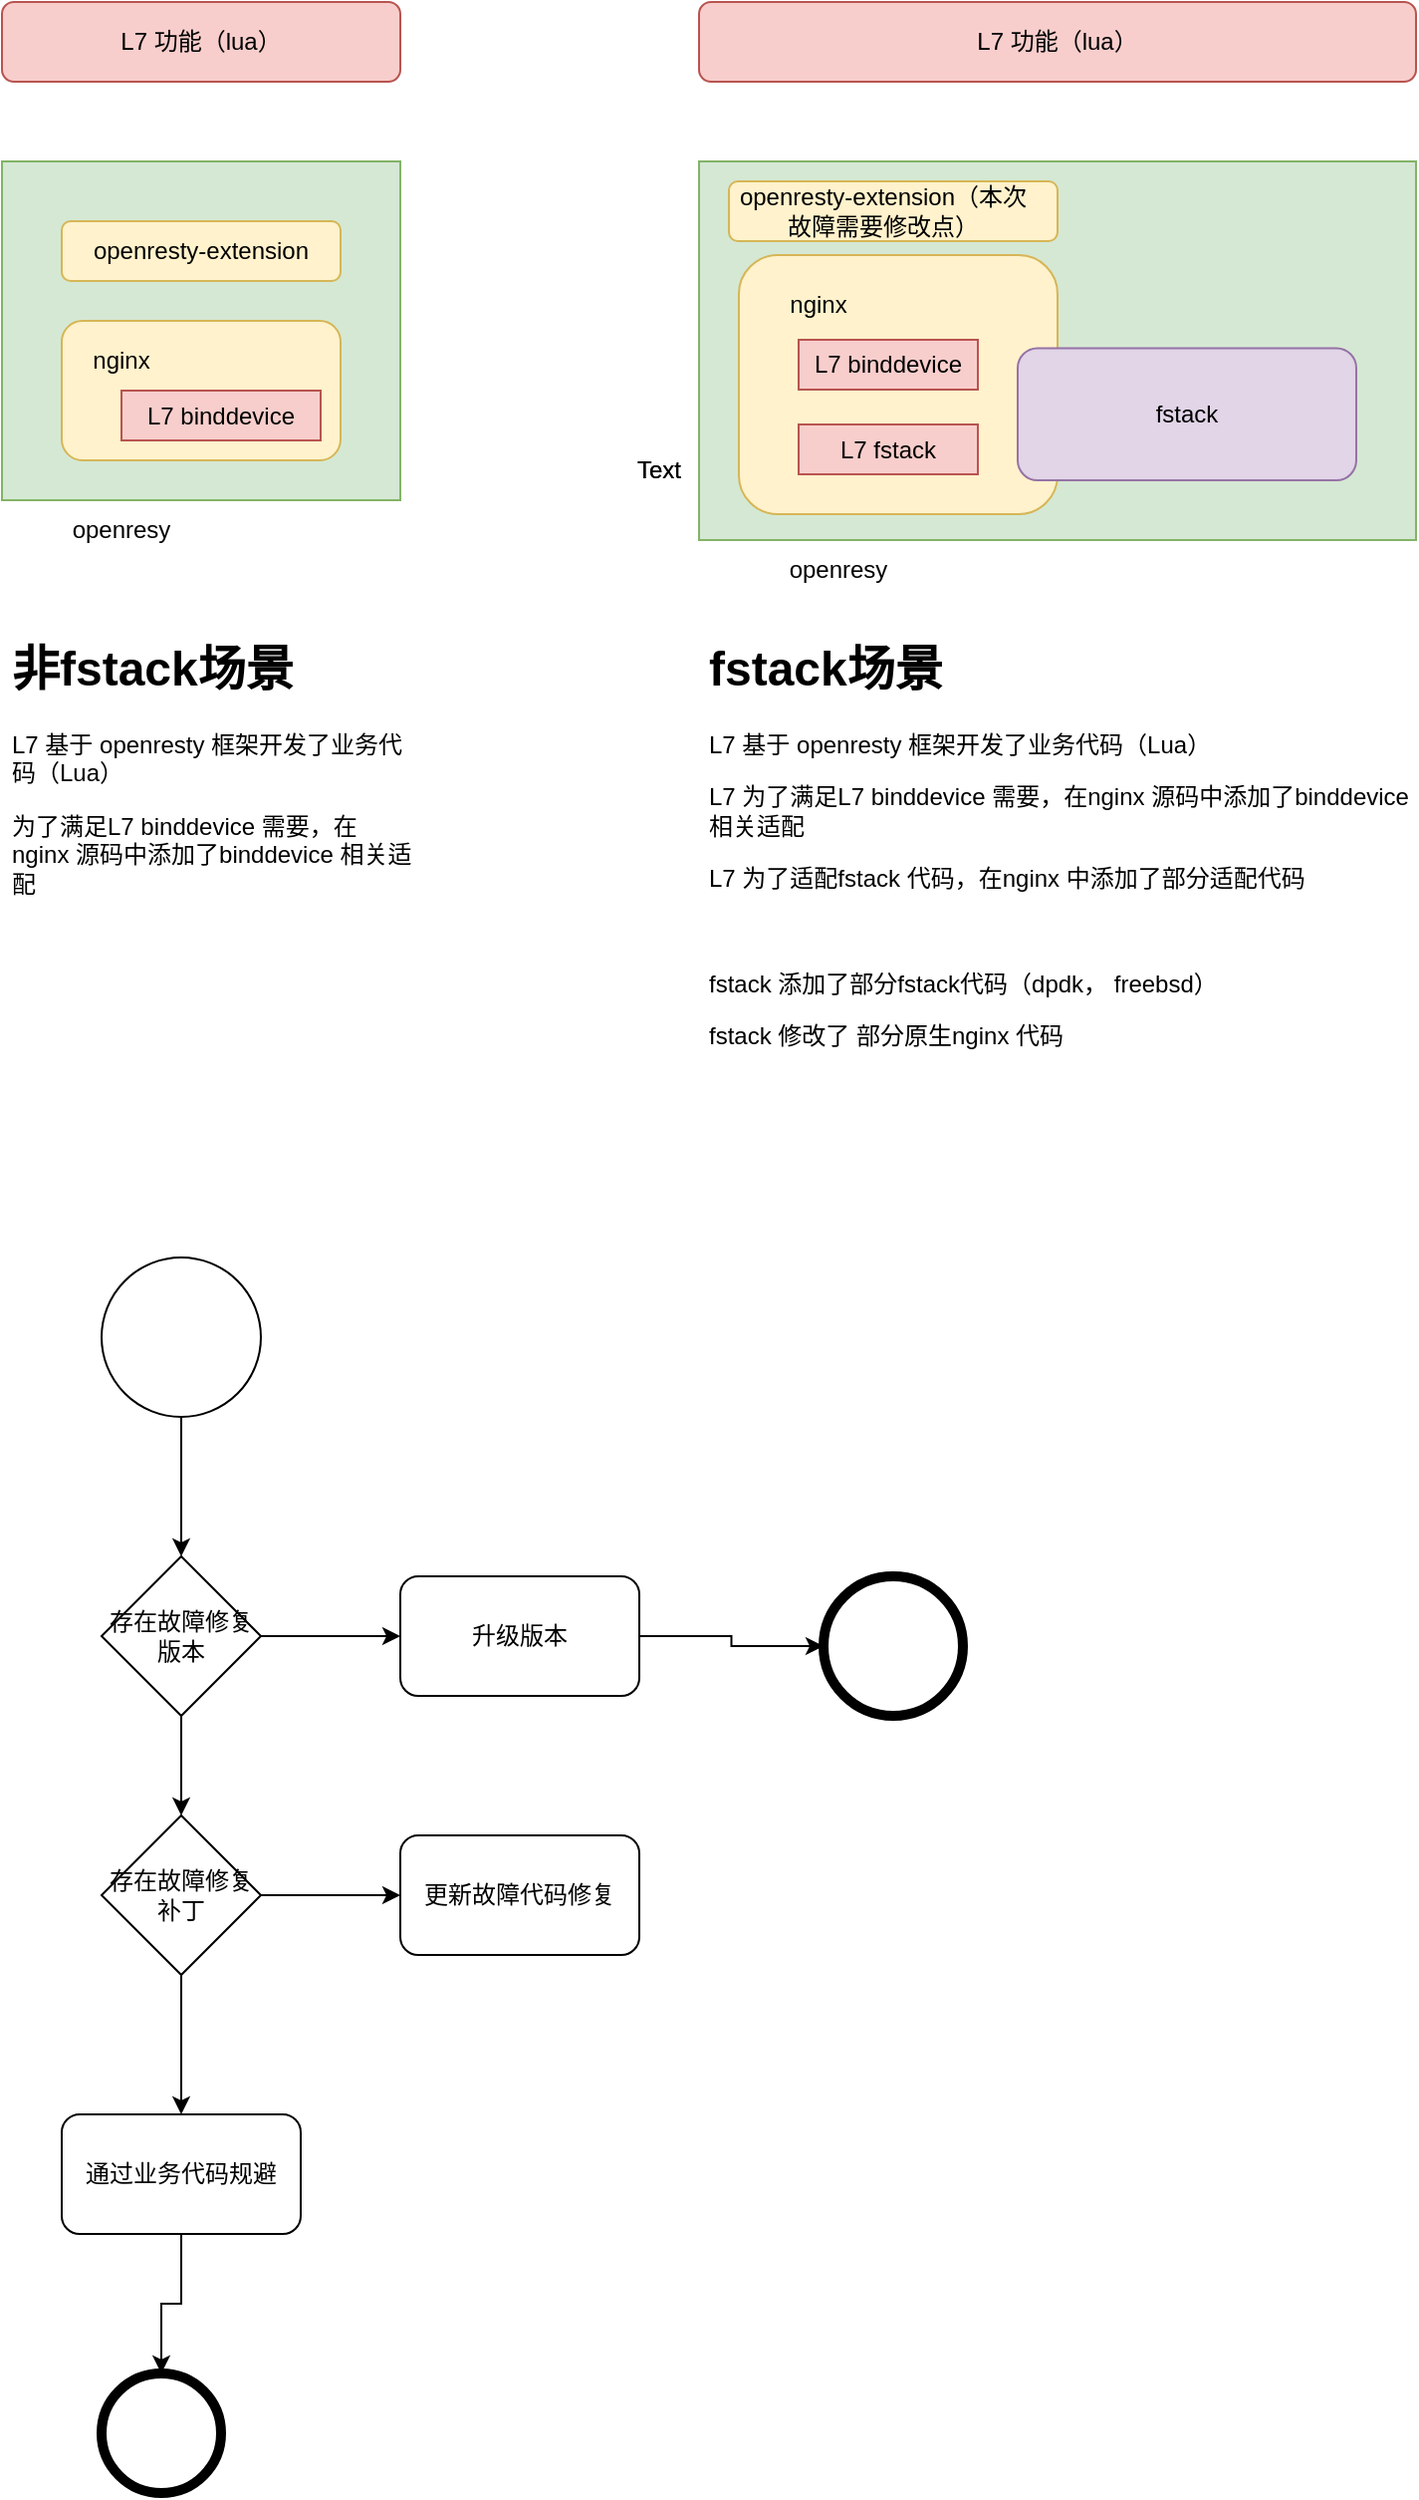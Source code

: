 <mxfile version="21.2.9" type="github">
  <diagram name="Page-1" id="U93oYaD1mTJyKaFVqeIX">
    <mxGraphModel dx="1360" dy="804" grid="1" gridSize="10" guides="1" tooltips="1" connect="1" arrows="1" fold="1" page="1" pageScale="1" pageWidth="827" pageHeight="1169" math="0" shadow="0">
      <root>
        <mxCell id="0" />
        <mxCell id="1" parent="0" />
        <mxCell id="MfUFjLrfiDlcuWJcYQXm-10" value="" style="rounded=0;whiteSpace=wrap;html=1;fillColor=#d5e8d4;strokeColor=#82b366;" parent="1" vertex="1">
          <mxGeometry x="80" y="230" width="200" height="170" as="geometry" />
        </mxCell>
        <mxCell id="MfUFjLrfiDlcuWJcYQXm-2" value="" style="rounded=1;whiteSpace=wrap;html=1;fillColor=#fff2cc;strokeColor=#d6b656;" parent="1" vertex="1">
          <mxGeometry x="110" y="310" width="140" height="70" as="geometry" />
        </mxCell>
        <mxCell id="MfUFjLrfiDlcuWJcYQXm-5" value="L7 功能（lua）" style="rounded=1;whiteSpace=wrap;html=1;fillColor=#f8cecc;strokeColor=#b85450;" parent="1" vertex="1">
          <mxGeometry x="80" y="150" width="200" height="40" as="geometry" />
        </mxCell>
        <mxCell id="MfUFjLrfiDlcuWJcYQXm-8" value="openresty-extension" style="rounded=1;whiteSpace=wrap;html=1;fillColor=#fff2cc;strokeColor=#d6b656;" parent="1" vertex="1">
          <mxGeometry x="110" y="260" width="140" height="30" as="geometry" />
        </mxCell>
        <mxCell id="MfUFjLrfiDlcuWJcYQXm-11" value="openresy" style="text;html=1;strokeColor=none;fillColor=none;align=center;verticalAlign=middle;whiteSpace=wrap;rounded=0;" parent="1" vertex="1">
          <mxGeometry x="110" y="400" width="60" height="30" as="geometry" />
        </mxCell>
        <mxCell id="MfUFjLrfiDlcuWJcYQXm-12" value="" style="rounded=0;whiteSpace=wrap;html=1;fillColor=#d5e8d4;strokeColor=#82b366;" parent="1" vertex="1">
          <mxGeometry x="430" y="230" width="360" height="190" as="geometry" />
        </mxCell>
        <mxCell id="MfUFjLrfiDlcuWJcYQXm-13" value="" style="rounded=1;whiteSpace=wrap;html=1;fillColor=#fff2cc;strokeColor=#d6b656;" parent="1" vertex="1">
          <mxGeometry x="450" y="277" width="160" height="130" as="geometry" />
        </mxCell>
        <mxCell id="MfUFjLrfiDlcuWJcYQXm-14" value="L7 功能（lua）" style="rounded=1;whiteSpace=wrap;html=1;fillColor=#f8cecc;strokeColor=#b85450;" parent="1" vertex="1">
          <mxGeometry x="430" y="150" width="360" height="40" as="geometry" />
        </mxCell>
        <mxCell id="MfUFjLrfiDlcuWJcYQXm-15" value="" style="rounded=1;whiteSpace=wrap;html=1;fillColor=#fff2cc;strokeColor=#d6b656;" parent="1" vertex="1">
          <mxGeometry x="445" y="240" width="165" height="30" as="geometry" />
        </mxCell>
        <mxCell id="MfUFjLrfiDlcuWJcYQXm-16" value="openresy" style="text;html=1;strokeColor=none;fillColor=none;align=center;verticalAlign=middle;whiteSpace=wrap;rounded=0;" parent="1" vertex="1">
          <mxGeometry x="470" y="420" width="60" height="30" as="geometry" />
        </mxCell>
        <mxCell id="MfUFjLrfiDlcuWJcYQXm-17" value="fstack" style="rounded=1;whiteSpace=wrap;html=1;fillColor=#e1d5e7;strokeColor=#9673a6;" parent="1" vertex="1">
          <mxGeometry x="590" y="323.75" width="170" height="66.25" as="geometry" />
        </mxCell>
        <mxCell id="MfUFjLrfiDlcuWJcYQXm-18" value="nginx" style="text;html=1;strokeColor=none;fillColor=none;align=center;verticalAlign=middle;whiteSpace=wrap;rounded=0;" parent="1" vertex="1">
          <mxGeometry x="460" y="287" width="60" height="30" as="geometry" />
        </mxCell>
        <mxCell id="MfUFjLrfiDlcuWJcYQXm-19" value="L7 binddevice" style="rounded=0;whiteSpace=wrap;html=1;fillColor=#f8cecc;strokeColor=#b85450;" parent="1" vertex="1">
          <mxGeometry x="480" y="319.5" width="90" height="25" as="geometry" />
        </mxCell>
        <mxCell id="MfUFjLrfiDlcuWJcYQXm-20" value="L7 binddevice" style="rounded=0;whiteSpace=wrap;html=1;fillColor=#f8cecc;strokeColor=#b85450;" parent="1" vertex="1">
          <mxGeometry x="140" y="345" width="100" height="25" as="geometry" />
        </mxCell>
        <mxCell id="MfUFjLrfiDlcuWJcYQXm-21" value="nginx" style="text;html=1;strokeColor=none;fillColor=none;align=center;verticalAlign=middle;whiteSpace=wrap;rounded=0;" parent="1" vertex="1">
          <mxGeometry x="110" y="315" width="60" height="30" as="geometry" />
        </mxCell>
        <mxCell id="MfUFjLrfiDlcuWJcYQXm-24" value="L7 fstack" style="rounded=0;whiteSpace=wrap;html=1;fillColor=#f8cecc;strokeColor=#b85450;" parent="1" vertex="1">
          <mxGeometry x="480" y="362" width="90" height="25" as="geometry" />
        </mxCell>
        <mxCell id="MfUFjLrfiDlcuWJcYQXm-26" value="openresty-extension（本次故障需要修改点）" style="text;html=1;strokeColor=none;fillColor=none;align=center;verticalAlign=middle;whiteSpace=wrap;rounded=0;" parent="1" vertex="1">
          <mxGeometry x="445" y="240" width="155" height="30" as="geometry" />
        </mxCell>
        <mxCell id="MfUFjLrfiDlcuWJcYQXm-27" value="&lt;h1&gt;非fstack场景&lt;/h1&gt;&lt;p&gt;L7 基于 openresty 框架开发了业务代码（Lua）&lt;/p&gt;&lt;p&gt;为了满足L7 binddevice 需要，在nginx 源码中添加了binddevice 相关适配&lt;/p&gt;" style="text;html=1;strokeColor=none;fillColor=none;spacing=5;spacingTop=-20;whiteSpace=wrap;overflow=hidden;rounded=0;" parent="1" vertex="1">
          <mxGeometry x="80" y="464.5" width="210" height="145.5" as="geometry" />
        </mxCell>
        <mxCell id="MfUFjLrfiDlcuWJcYQXm-28" value="&lt;h1&gt;fstack场景&lt;/h1&gt;&lt;p&gt;L7 基于 openresty 框架开发了业务代码（Lua）&lt;/p&gt;&lt;p&gt;L7 为了满足L7 binddevice 需要，在nginx 源码中添加了binddevice 相关适配&lt;/p&gt;&lt;p&gt;L7 为了适配fstack 代码，在nginx 中添加了部分适配代码&lt;/p&gt;&lt;p&gt;&lt;br&gt;&lt;/p&gt;&lt;p&gt;fstack 添加了部分fstack代码（dpdk， freebsd）&lt;/p&gt;&lt;p&gt;fstack 修改了 部分原生nginx 代码&lt;/p&gt;" style="text;html=1;strokeColor=none;fillColor=none;spacing=5;spacingTop=-20;whiteSpace=wrap;overflow=hidden;rounded=0;" parent="1" vertex="1">
          <mxGeometry x="430" y="464.5" width="360" height="215.5" as="geometry" />
        </mxCell>
        <mxCell id="j0aZiDZ4DP7XxtKHLdAm-6" value="" style="edgeStyle=orthogonalEdgeStyle;rounded=0;orthogonalLoop=1;jettySize=auto;html=1;" edge="1" parent="1" source="j0aZiDZ4DP7XxtKHLdAm-1" target="j0aZiDZ4DP7XxtKHLdAm-5">
          <mxGeometry relative="1" as="geometry" />
        </mxCell>
        <mxCell id="j0aZiDZ4DP7XxtKHLdAm-1" value="升级版本" style="rounded=1;whiteSpace=wrap;html=1;" vertex="1" parent="1">
          <mxGeometry x="280" y="940" width="120" height="60" as="geometry" />
        </mxCell>
        <mxCell id="j0aZiDZ4DP7XxtKHLdAm-7" value="" style="edgeStyle=orthogonalEdgeStyle;rounded=0;orthogonalLoop=1;jettySize=auto;html=1;" edge="1" parent="1" source="j0aZiDZ4DP7XxtKHLdAm-2" target="j0aZiDZ4DP7XxtKHLdAm-3">
          <mxGeometry relative="1" as="geometry" />
        </mxCell>
        <mxCell id="j0aZiDZ4DP7XxtKHLdAm-2" value="" style="ellipse;whiteSpace=wrap;html=1;aspect=fixed;" vertex="1" parent="1">
          <mxGeometry x="130" y="780" width="80" height="80" as="geometry" />
        </mxCell>
        <mxCell id="j0aZiDZ4DP7XxtKHLdAm-4" style="edgeStyle=orthogonalEdgeStyle;rounded=0;orthogonalLoop=1;jettySize=auto;html=1;entryX=0;entryY=0.5;entryDx=0;entryDy=0;" edge="1" parent="1" source="j0aZiDZ4DP7XxtKHLdAm-3" target="j0aZiDZ4DP7XxtKHLdAm-1">
          <mxGeometry relative="1" as="geometry" />
        </mxCell>
        <mxCell id="j0aZiDZ4DP7XxtKHLdAm-10" value="" style="edgeStyle=orthogonalEdgeStyle;rounded=0;orthogonalLoop=1;jettySize=auto;html=1;" edge="1" parent="1" source="j0aZiDZ4DP7XxtKHLdAm-3" target="j0aZiDZ4DP7XxtKHLdAm-8">
          <mxGeometry relative="1" as="geometry" />
        </mxCell>
        <mxCell id="j0aZiDZ4DP7XxtKHLdAm-3" value="存在故障修复版本" style="rhombus;whiteSpace=wrap;html=1;" vertex="1" parent="1">
          <mxGeometry x="130" y="930" width="80" height="80" as="geometry" />
        </mxCell>
        <mxCell id="j0aZiDZ4DP7XxtKHLdAm-5" value="" style="ellipse;whiteSpace=wrap;html=1;aspect=fixed;strokeWidth=5;" vertex="1" parent="1">
          <mxGeometry x="492.5" y="940" width="70" height="70" as="geometry" />
        </mxCell>
        <mxCell id="j0aZiDZ4DP7XxtKHLdAm-11" value="" style="edgeStyle=orthogonalEdgeStyle;rounded=0;orthogonalLoop=1;jettySize=auto;html=1;" edge="1" parent="1" source="j0aZiDZ4DP7XxtKHLdAm-8" target="j0aZiDZ4DP7XxtKHLdAm-9">
          <mxGeometry relative="1" as="geometry" />
        </mxCell>
        <mxCell id="j0aZiDZ4DP7XxtKHLdAm-13" value="" style="edgeStyle=orthogonalEdgeStyle;rounded=0;orthogonalLoop=1;jettySize=auto;html=1;" edge="1" parent="1" source="j0aZiDZ4DP7XxtKHLdAm-8" target="j0aZiDZ4DP7XxtKHLdAm-12">
          <mxGeometry relative="1" as="geometry" />
        </mxCell>
        <mxCell id="j0aZiDZ4DP7XxtKHLdAm-8" value="存在故障修复补丁" style="rhombus;whiteSpace=wrap;html=1;" vertex="1" parent="1">
          <mxGeometry x="130" y="1060" width="80" height="80" as="geometry" />
        </mxCell>
        <mxCell id="j0aZiDZ4DP7XxtKHLdAm-9" value="更新故障代码修复" style="rounded=1;whiteSpace=wrap;html=1;" vertex="1" parent="1">
          <mxGeometry x="280" y="1070" width="120" height="60" as="geometry" />
        </mxCell>
        <mxCell id="j0aZiDZ4DP7XxtKHLdAm-15" value="" style="edgeStyle=orthogonalEdgeStyle;rounded=0;orthogonalLoop=1;jettySize=auto;html=1;" edge="1" parent="1" source="j0aZiDZ4DP7XxtKHLdAm-12" target="j0aZiDZ4DP7XxtKHLdAm-14">
          <mxGeometry relative="1" as="geometry" />
        </mxCell>
        <mxCell id="j0aZiDZ4DP7XxtKHLdAm-12" value="通过业务代码规避" style="rounded=1;whiteSpace=wrap;html=1;" vertex="1" parent="1">
          <mxGeometry x="110" y="1210" width="120" height="60" as="geometry" />
        </mxCell>
        <mxCell id="j0aZiDZ4DP7XxtKHLdAm-14" value="" style="ellipse;whiteSpace=wrap;html=1;rounded=1;strokeWidth=5;" vertex="1" parent="1">
          <mxGeometry x="130" y="1340" width="60" height="60" as="geometry" />
        </mxCell>
        <mxCell id="j0aZiDZ4DP7XxtKHLdAm-16" value="Text" style="text;html=1;strokeColor=none;fillColor=none;align=center;verticalAlign=middle;whiteSpace=wrap;rounded=0;" vertex="1" parent="1">
          <mxGeometry x="380" y="370" width="60" height="30" as="geometry" />
        </mxCell>
        <mxCell id="j0aZiDZ4DP7XxtKHLdAm-17" value="Text" style="text;html=1;strokeColor=none;fillColor=none;align=center;verticalAlign=middle;whiteSpace=wrap;rounded=0;" vertex="1" parent="1">
          <mxGeometry x="380" y="370" width="60" height="30" as="geometry" />
        </mxCell>
      </root>
    </mxGraphModel>
  </diagram>
</mxfile>
